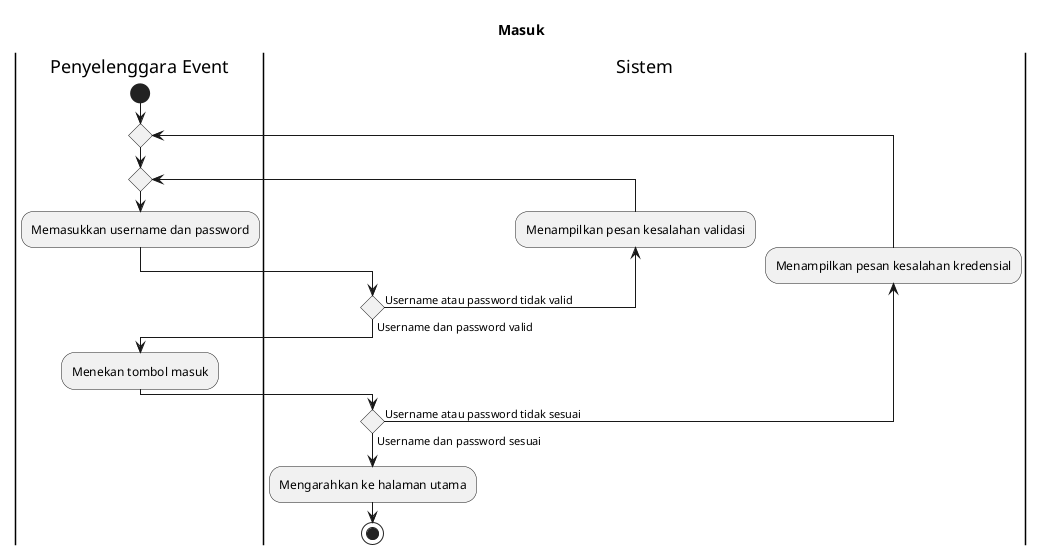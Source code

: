 @startuml "activity_diagram_masuk"

title "Masuk"

|Penyelenggara Event|
    start
    repeat 
    repeat
    :Memasukkan username dan password;
|Sistem|
    backward :Menampilkan pesan kesalahan validasi;
    repeat while () is (Username atau password tidak valid) not (Username dan password valid)
|Penyelenggara Event|
    :Menekan tombol masuk;
|Sistem|    
    backward :Menampilkan pesan kesalahan kredensial;
    repeat while () is (Username atau password tidak sesuai) not (Username dan password sesuai)
    :Mengarahkan ke halaman utama;
    stop
    
@enduml